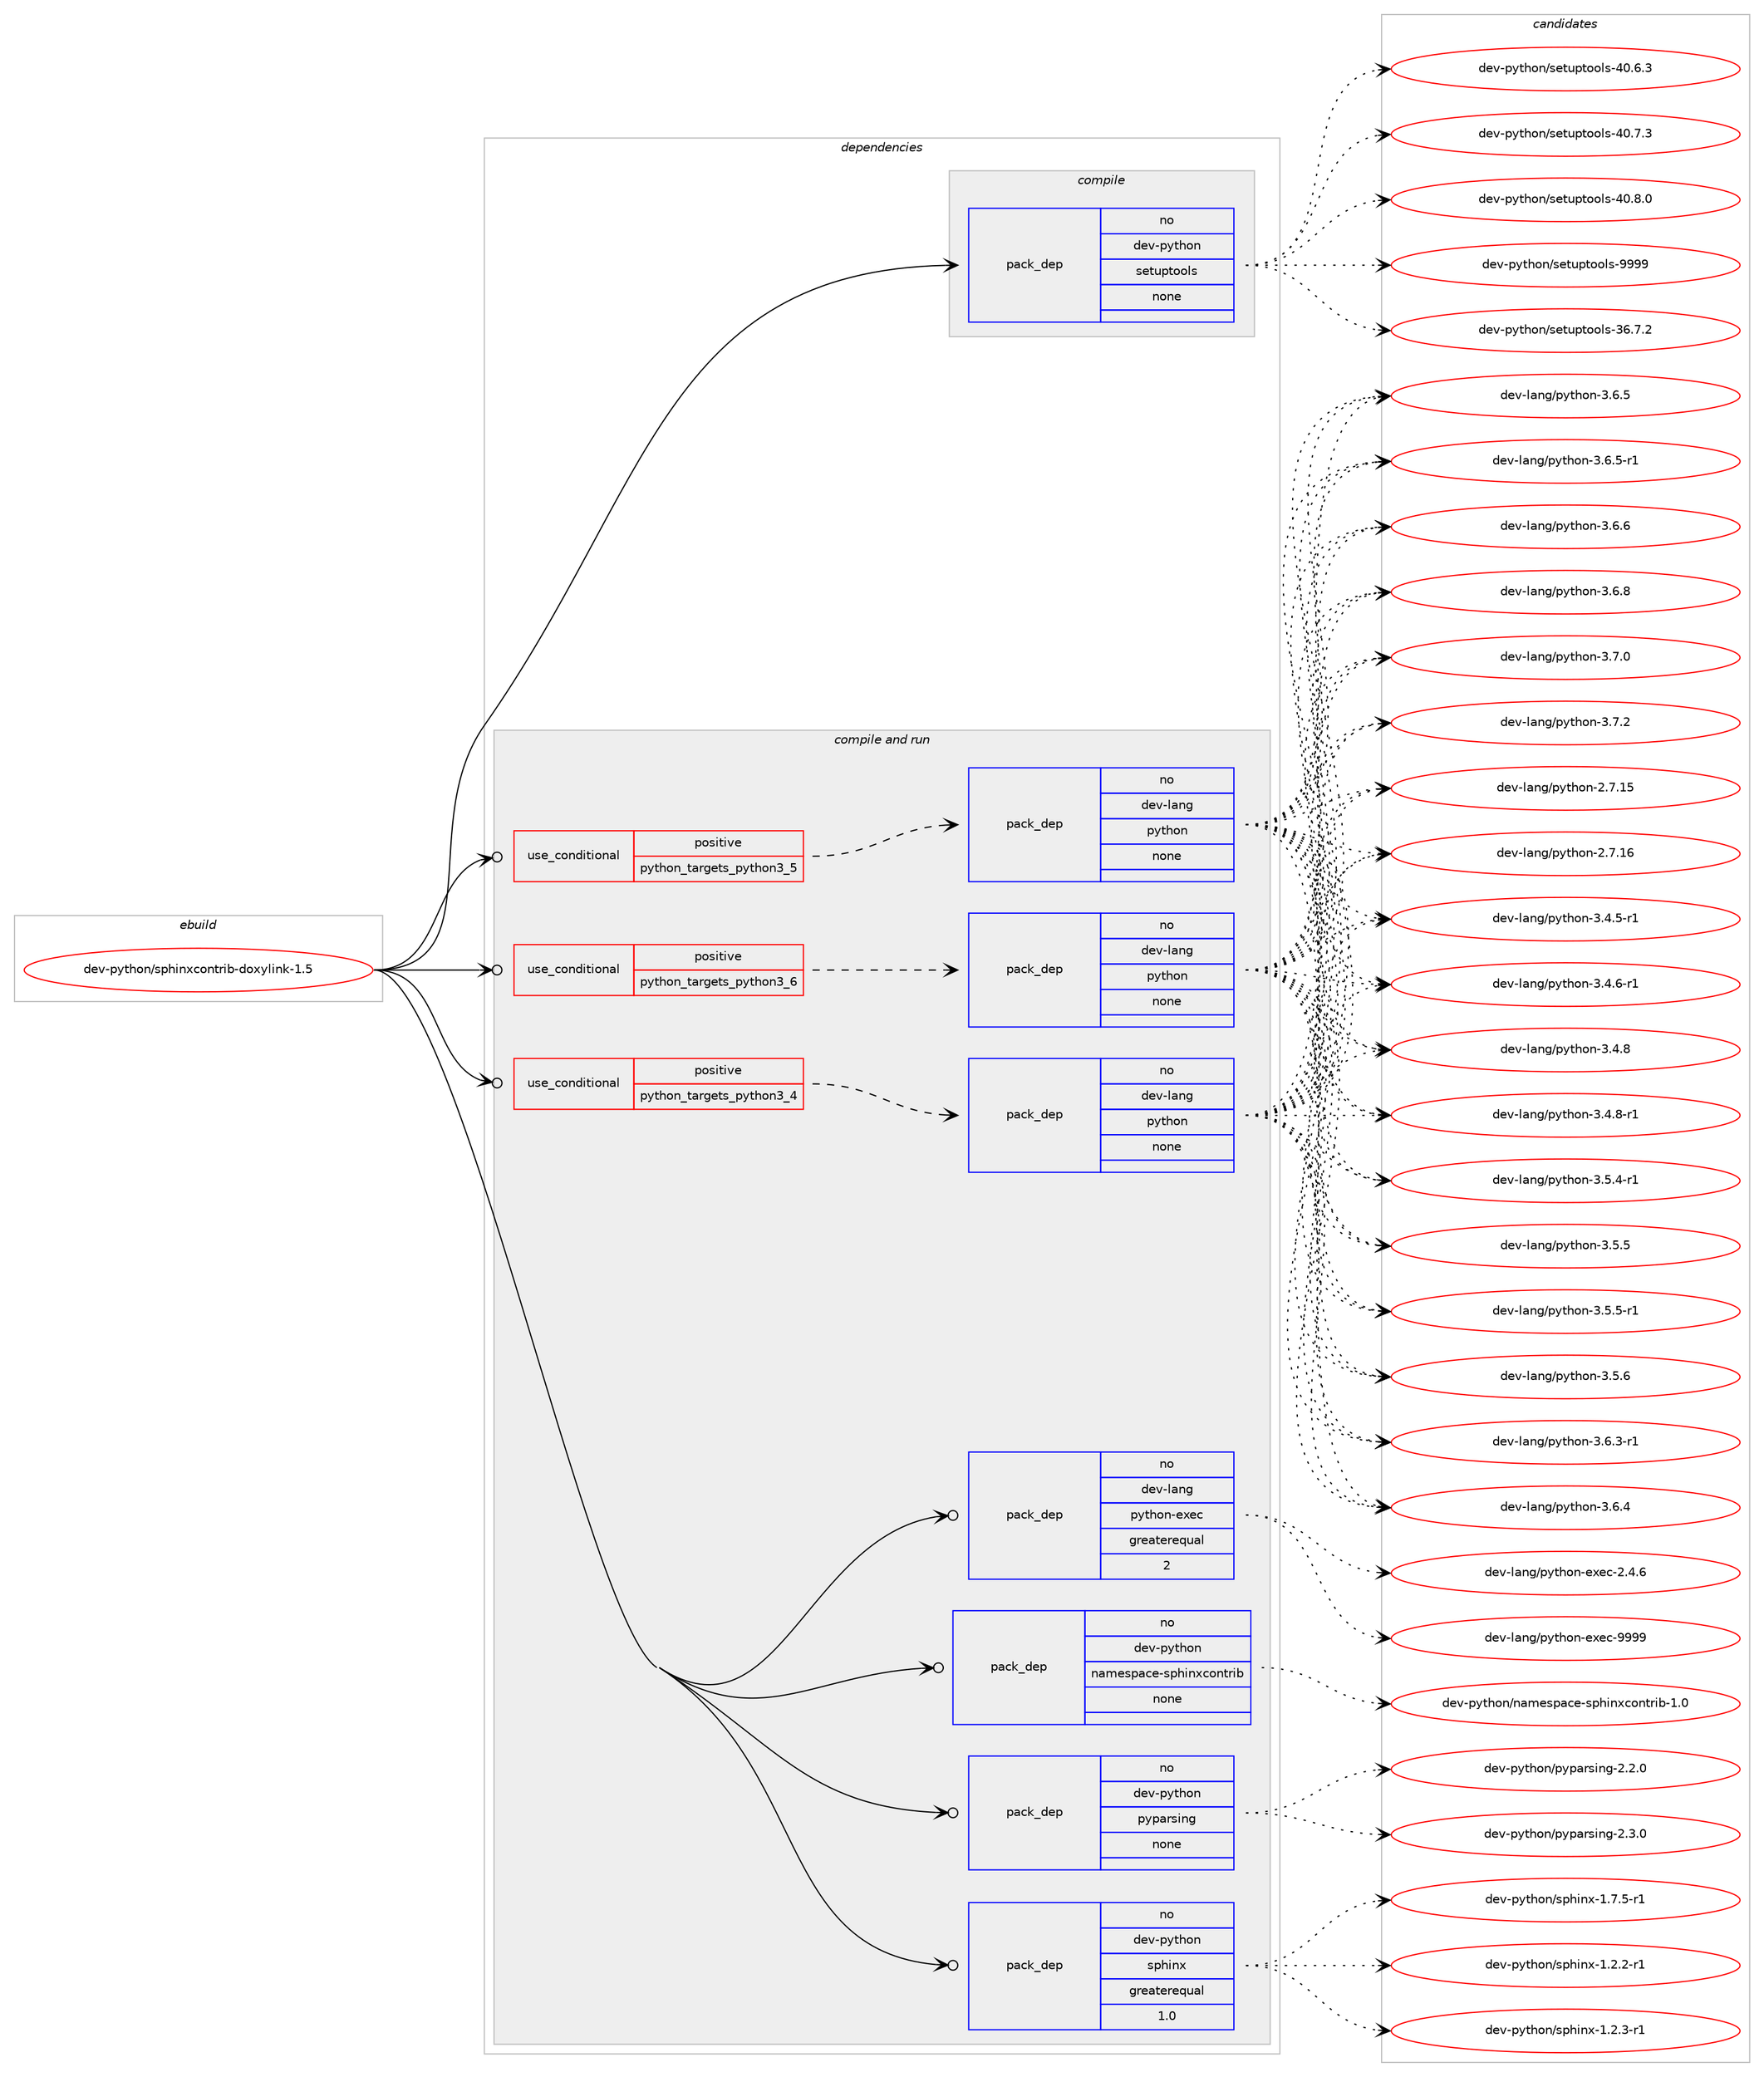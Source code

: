 digraph prolog {

# *************
# Graph options
# *************

newrank=true;
concentrate=true;
compound=true;
graph [rankdir=LR,fontname=Helvetica,fontsize=10,ranksep=1.5];#, ranksep=2.5, nodesep=0.2];
edge  [arrowhead=vee];
node  [fontname=Helvetica,fontsize=10];

# **********
# The ebuild
# **********

subgraph cluster_leftcol {
color=gray;
rank=same;
label=<<i>ebuild</i>>;
id [label="dev-python/sphinxcontrib-doxylink-1.5", color=red, width=4, href="../dev-python/sphinxcontrib-doxylink-1.5.svg"];
}

# ****************
# The dependencies
# ****************

subgraph cluster_midcol {
color=gray;
label=<<i>dependencies</i>>;
subgraph cluster_compile {
fillcolor="#eeeeee";
style=filled;
label=<<i>compile</i>>;
subgraph pack1033869 {
dependency1442200 [label=<<TABLE BORDER="0" CELLBORDER="1" CELLSPACING="0" CELLPADDING="4" WIDTH="220"><TR><TD ROWSPAN="6" CELLPADDING="30">pack_dep</TD></TR><TR><TD WIDTH="110">no</TD></TR><TR><TD>dev-python</TD></TR><TR><TD>setuptools</TD></TR><TR><TD>none</TD></TR><TR><TD></TD></TR></TABLE>>, shape=none, color=blue];
}
id:e -> dependency1442200:w [weight=20,style="solid",arrowhead="vee"];
}
subgraph cluster_compileandrun {
fillcolor="#eeeeee";
style=filled;
label=<<i>compile and run</i>>;
subgraph cond384969 {
dependency1442201 [label=<<TABLE BORDER="0" CELLBORDER="1" CELLSPACING="0" CELLPADDING="4"><TR><TD ROWSPAN="3" CELLPADDING="10">use_conditional</TD></TR><TR><TD>positive</TD></TR><TR><TD>python_targets_python3_4</TD></TR></TABLE>>, shape=none, color=red];
subgraph pack1033870 {
dependency1442202 [label=<<TABLE BORDER="0" CELLBORDER="1" CELLSPACING="0" CELLPADDING="4" WIDTH="220"><TR><TD ROWSPAN="6" CELLPADDING="30">pack_dep</TD></TR><TR><TD WIDTH="110">no</TD></TR><TR><TD>dev-lang</TD></TR><TR><TD>python</TD></TR><TR><TD>none</TD></TR><TR><TD></TD></TR></TABLE>>, shape=none, color=blue];
}
dependency1442201:e -> dependency1442202:w [weight=20,style="dashed",arrowhead="vee"];
}
id:e -> dependency1442201:w [weight=20,style="solid",arrowhead="odotvee"];
subgraph cond384970 {
dependency1442203 [label=<<TABLE BORDER="0" CELLBORDER="1" CELLSPACING="0" CELLPADDING="4"><TR><TD ROWSPAN="3" CELLPADDING="10">use_conditional</TD></TR><TR><TD>positive</TD></TR><TR><TD>python_targets_python3_5</TD></TR></TABLE>>, shape=none, color=red];
subgraph pack1033871 {
dependency1442204 [label=<<TABLE BORDER="0" CELLBORDER="1" CELLSPACING="0" CELLPADDING="4" WIDTH="220"><TR><TD ROWSPAN="6" CELLPADDING="30">pack_dep</TD></TR><TR><TD WIDTH="110">no</TD></TR><TR><TD>dev-lang</TD></TR><TR><TD>python</TD></TR><TR><TD>none</TD></TR><TR><TD></TD></TR></TABLE>>, shape=none, color=blue];
}
dependency1442203:e -> dependency1442204:w [weight=20,style="dashed",arrowhead="vee"];
}
id:e -> dependency1442203:w [weight=20,style="solid",arrowhead="odotvee"];
subgraph cond384971 {
dependency1442205 [label=<<TABLE BORDER="0" CELLBORDER="1" CELLSPACING="0" CELLPADDING="4"><TR><TD ROWSPAN="3" CELLPADDING="10">use_conditional</TD></TR><TR><TD>positive</TD></TR><TR><TD>python_targets_python3_6</TD></TR></TABLE>>, shape=none, color=red];
subgraph pack1033872 {
dependency1442206 [label=<<TABLE BORDER="0" CELLBORDER="1" CELLSPACING="0" CELLPADDING="4" WIDTH="220"><TR><TD ROWSPAN="6" CELLPADDING="30">pack_dep</TD></TR><TR><TD WIDTH="110">no</TD></TR><TR><TD>dev-lang</TD></TR><TR><TD>python</TD></TR><TR><TD>none</TD></TR><TR><TD></TD></TR></TABLE>>, shape=none, color=blue];
}
dependency1442205:e -> dependency1442206:w [weight=20,style="dashed",arrowhead="vee"];
}
id:e -> dependency1442205:w [weight=20,style="solid",arrowhead="odotvee"];
subgraph pack1033873 {
dependency1442207 [label=<<TABLE BORDER="0" CELLBORDER="1" CELLSPACING="0" CELLPADDING="4" WIDTH="220"><TR><TD ROWSPAN="6" CELLPADDING="30">pack_dep</TD></TR><TR><TD WIDTH="110">no</TD></TR><TR><TD>dev-lang</TD></TR><TR><TD>python-exec</TD></TR><TR><TD>greaterequal</TD></TR><TR><TD>2</TD></TR></TABLE>>, shape=none, color=blue];
}
id:e -> dependency1442207:w [weight=20,style="solid",arrowhead="odotvee"];
subgraph pack1033874 {
dependency1442208 [label=<<TABLE BORDER="0" CELLBORDER="1" CELLSPACING="0" CELLPADDING="4" WIDTH="220"><TR><TD ROWSPAN="6" CELLPADDING="30">pack_dep</TD></TR><TR><TD WIDTH="110">no</TD></TR><TR><TD>dev-python</TD></TR><TR><TD>namespace-sphinxcontrib</TD></TR><TR><TD>none</TD></TR><TR><TD></TD></TR></TABLE>>, shape=none, color=blue];
}
id:e -> dependency1442208:w [weight=20,style="solid",arrowhead="odotvee"];
subgraph pack1033875 {
dependency1442209 [label=<<TABLE BORDER="0" CELLBORDER="1" CELLSPACING="0" CELLPADDING="4" WIDTH="220"><TR><TD ROWSPAN="6" CELLPADDING="30">pack_dep</TD></TR><TR><TD WIDTH="110">no</TD></TR><TR><TD>dev-python</TD></TR><TR><TD>pyparsing</TD></TR><TR><TD>none</TD></TR><TR><TD></TD></TR></TABLE>>, shape=none, color=blue];
}
id:e -> dependency1442209:w [weight=20,style="solid",arrowhead="odotvee"];
subgraph pack1033876 {
dependency1442210 [label=<<TABLE BORDER="0" CELLBORDER="1" CELLSPACING="0" CELLPADDING="4" WIDTH="220"><TR><TD ROWSPAN="6" CELLPADDING="30">pack_dep</TD></TR><TR><TD WIDTH="110">no</TD></TR><TR><TD>dev-python</TD></TR><TR><TD>sphinx</TD></TR><TR><TD>greaterequal</TD></TR><TR><TD>1.0</TD></TR></TABLE>>, shape=none, color=blue];
}
id:e -> dependency1442210:w [weight=20,style="solid",arrowhead="odotvee"];
}
subgraph cluster_run {
fillcolor="#eeeeee";
style=filled;
label=<<i>run</i>>;
}
}

# **************
# The candidates
# **************

subgraph cluster_choices {
rank=same;
color=gray;
label=<<i>candidates</i>>;

subgraph choice1033869 {
color=black;
nodesep=1;
choice100101118451121211161041111104711510111611711211611111110811545515446554650 [label="dev-python/setuptools-36.7.2", color=red, width=4,href="../dev-python/setuptools-36.7.2.svg"];
choice100101118451121211161041111104711510111611711211611111110811545524846544651 [label="dev-python/setuptools-40.6.3", color=red, width=4,href="../dev-python/setuptools-40.6.3.svg"];
choice100101118451121211161041111104711510111611711211611111110811545524846554651 [label="dev-python/setuptools-40.7.3", color=red, width=4,href="../dev-python/setuptools-40.7.3.svg"];
choice100101118451121211161041111104711510111611711211611111110811545524846564648 [label="dev-python/setuptools-40.8.0", color=red, width=4,href="../dev-python/setuptools-40.8.0.svg"];
choice10010111845112121116104111110471151011161171121161111111081154557575757 [label="dev-python/setuptools-9999", color=red, width=4,href="../dev-python/setuptools-9999.svg"];
dependency1442200:e -> choice100101118451121211161041111104711510111611711211611111110811545515446554650:w [style=dotted,weight="100"];
dependency1442200:e -> choice100101118451121211161041111104711510111611711211611111110811545524846544651:w [style=dotted,weight="100"];
dependency1442200:e -> choice100101118451121211161041111104711510111611711211611111110811545524846554651:w [style=dotted,weight="100"];
dependency1442200:e -> choice100101118451121211161041111104711510111611711211611111110811545524846564648:w [style=dotted,weight="100"];
dependency1442200:e -> choice10010111845112121116104111110471151011161171121161111111081154557575757:w [style=dotted,weight="100"];
}
subgraph choice1033870 {
color=black;
nodesep=1;
choice10010111845108971101034711212111610411111045504655464953 [label="dev-lang/python-2.7.15", color=red, width=4,href="../dev-lang/python-2.7.15.svg"];
choice10010111845108971101034711212111610411111045504655464954 [label="dev-lang/python-2.7.16", color=red, width=4,href="../dev-lang/python-2.7.16.svg"];
choice1001011184510897110103471121211161041111104551465246534511449 [label="dev-lang/python-3.4.5-r1", color=red, width=4,href="../dev-lang/python-3.4.5-r1.svg"];
choice1001011184510897110103471121211161041111104551465246544511449 [label="dev-lang/python-3.4.6-r1", color=red, width=4,href="../dev-lang/python-3.4.6-r1.svg"];
choice100101118451089711010347112121116104111110455146524656 [label="dev-lang/python-3.4.8", color=red, width=4,href="../dev-lang/python-3.4.8.svg"];
choice1001011184510897110103471121211161041111104551465246564511449 [label="dev-lang/python-3.4.8-r1", color=red, width=4,href="../dev-lang/python-3.4.8-r1.svg"];
choice1001011184510897110103471121211161041111104551465346524511449 [label="dev-lang/python-3.5.4-r1", color=red, width=4,href="../dev-lang/python-3.5.4-r1.svg"];
choice100101118451089711010347112121116104111110455146534653 [label="dev-lang/python-3.5.5", color=red, width=4,href="../dev-lang/python-3.5.5.svg"];
choice1001011184510897110103471121211161041111104551465346534511449 [label="dev-lang/python-3.5.5-r1", color=red, width=4,href="../dev-lang/python-3.5.5-r1.svg"];
choice100101118451089711010347112121116104111110455146534654 [label="dev-lang/python-3.5.6", color=red, width=4,href="../dev-lang/python-3.5.6.svg"];
choice1001011184510897110103471121211161041111104551465446514511449 [label="dev-lang/python-3.6.3-r1", color=red, width=4,href="../dev-lang/python-3.6.3-r1.svg"];
choice100101118451089711010347112121116104111110455146544652 [label="dev-lang/python-3.6.4", color=red, width=4,href="../dev-lang/python-3.6.4.svg"];
choice100101118451089711010347112121116104111110455146544653 [label="dev-lang/python-3.6.5", color=red, width=4,href="../dev-lang/python-3.6.5.svg"];
choice1001011184510897110103471121211161041111104551465446534511449 [label="dev-lang/python-3.6.5-r1", color=red, width=4,href="../dev-lang/python-3.6.5-r1.svg"];
choice100101118451089711010347112121116104111110455146544654 [label="dev-lang/python-3.6.6", color=red, width=4,href="../dev-lang/python-3.6.6.svg"];
choice100101118451089711010347112121116104111110455146544656 [label="dev-lang/python-3.6.8", color=red, width=4,href="../dev-lang/python-3.6.8.svg"];
choice100101118451089711010347112121116104111110455146554648 [label="dev-lang/python-3.7.0", color=red, width=4,href="../dev-lang/python-3.7.0.svg"];
choice100101118451089711010347112121116104111110455146554650 [label="dev-lang/python-3.7.2", color=red, width=4,href="../dev-lang/python-3.7.2.svg"];
dependency1442202:e -> choice10010111845108971101034711212111610411111045504655464953:w [style=dotted,weight="100"];
dependency1442202:e -> choice10010111845108971101034711212111610411111045504655464954:w [style=dotted,weight="100"];
dependency1442202:e -> choice1001011184510897110103471121211161041111104551465246534511449:w [style=dotted,weight="100"];
dependency1442202:e -> choice1001011184510897110103471121211161041111104551465246544511449:w [style=dotted,weight="100"];
dependency1442202:e -> choice100101118451089711010347112121116104111110455146524656:w [style=dotted,weight="100"];
dependency1442202:e -> choice1001011184510897110103471121211161041111104551465246564511449:w [style=dotted,weight="100"];
dependency1442202:e -> choice1001011184510897110103471121211161041111104551465346524511449:w [style=dotted,weight="100"];
dependency1442202:e -> choice100101118451089711010347112121116104111110455146534653:w [style=dotted,weight="100"];
dependency1442202:e -> choice1001011184510897110103471121211161041111104551465346534511449:w [style=dotted,weight="100"];
dependency1442202:e -> choice100101118451089711010347112121116104111110455146534654:w [style=dotted,weight="100"];
dependency1442202:e -> choice1001011184510897110103471121211161041111104551465446514511449:w [style=dotted,weight="100"];
dependency1442202:e -> choice100101118451089711010347112121116104111110455146544652:w [style=dotted,weight="100"];
dependency1442202:e -> choice100101118451089711010347112121116104111110455146544653:w [style=dotted,weight="100"];
dependency1442202:e -> choice1001011184510897110103471121211161041111104551465446534511449:w [style=dotted,weight="100"];
dependency1442202:e -> choice100101118451089711010347112121116104111110455146544654:w [style=dotted,weight="100"];
dependency1442202:e -> choice100101118451089711010347112121116104111110455146544656:w [style=dotted,weight="100"];
dependency1442202:e -> choice100101118451089711010347112121116104111110455146554648:w [style=dotted,weight="100"];
dependency1442202:e -> choice100101118451089711010347112121116104111110455146554650:w [style=dotted,weight="100"];
}
subgraph choice1033871 {
color=black;
nodesep=1;
choice10010111845108971101034711212111610411111045504655464953 [label="dev-lang/python-2.7.15", color=red, width=4,href="../dev-lang/python-2.7.15.svg"];
choice10010111845108971101034711212111610411111045504655464954 [label="dev-lang/python-2.7.16", color=red, width=4,href="../dev-lang/python-2.7.16.svg"];
choice1001011184510897110103471121211161041111104551465246534511449 [label="dev-lang/python-3.4.5-r1", color=red, width=4,href="../dev-lang/python-3.4.5-r1.svg"];
choice1001011184510897110103471121211161041111104551465246544511449 [label="dev-lang/python-3.4.6-r1", color=red, width=4,href="../dev-lang/python-3.4.6-r1.svg"];
choice100101118451089711010347112121116104111110455146524656 [label="dev-lang/python-3.4.8", color=red, width=4,href="../dev-lang/python-3.4.8.svg"];
choice1001011184510897110103471121211161041111104551465246564511449 [label="dev-lang/python-3.4.8-r1", color=red, width=4,href="../dev-lang/python-3.4.8-r1.svg"];
choice1001011184510897110103471121211161041111104551465346524511449 [label="dev-lang/python-3.5.4-r1", color=red, width=4,href="../dev-lang/python-3.5.4-r1.svg"];
choice100101118451089711010347112121116104111110455146534653 [label="dev-lang/python-3.5.5", color=red, width=4,href="../dev-lang/python-3.5.5.svg"];
choice1001011184510897110103471121211161041111104551465346534511449 [label="dev-lang/python-3.5.5-r1", color=red, width=4,href="../dev-lang/python-3.5.5-r1.svg"];
choice100101118451089711010347112121116104111110455146534654 [label="dev-lang/python-3.5.6", color=red, width=4,href="../dev-lang/python-3.5.6.svg"];
choice1001011184510897110103471121211161041111104551465446514511449 [label="dev-lang/python-3.6.3-r1", color=red, width=4,href="../dev-lang/python-3.6.3-r1.svg"];
choice100101118451089711010347112121116104111110455146544652 [label="dev-lang/python-3.6.4", color=red, width=4,href="../dev-lang/python-3.6.4.svg"];
choice100101118451089711010347112121116104111110455146544653 [label="dev-lang/python-3.6.5", color=red, width=4,href="../dev-lang/python-3.6.5.svg"];
choice1001011184510897110103471121211161041111104551465446534511449 [label="dev-lang/python-3.6.5-r1", color=red, width=4,href="../dev-lang/python-3.6.5-r1.svg"];
choice100101118451089711010347112121116104111110455146544654 [label="dev-lang/python-3.6.6", color=red, width=4,href="../dev-lang/python-3.6.6.svg"];
choice100101118451089711010347112121116104111110455146544656 [label="dev-lang/python-3.6.8", color=red, width=4,href="../dev-lang/python-3.6.8.svg"];
choice100101118451089711010347112121116104111110455146554648 [label="dev-lang/python-3.7.0", color=red, width=4,href="../dev-lang/python-3.7.0.svg"];
choice100101118451089711010347112121116104111110455146554650 [label="dev-lang/python-3.7.2", color=red, width=4,href="../dev-lang/python-3.7.2.svg"];
dependency1442204:e -> choice10010111845108971101034711212111610411111045504655464953:w [style=dotted,weight="100"];
dependency1442204:e -> choice10010111845108971101034711212111610411111045504655464954:w [style=dotted,weight="100"];
dependency1442204:e -> choice1001011184510897110103471121211161041111104551465246534511449:w [style=dotted,weight="100"];
dependency1442204:e -> choice1001011184510897110103471121211161041111104551465246544511449:w [style=dotted,weight="100"];
dependency1442204:e -> choice100101118451089711010347112121116104111110455146524656:w [style=dotted,weight="100"];
dependency1442204:e -> choice1001011184510897110103471121211161041111104551465246564511449:w [style=dotted,weight="100"];
dependency1442204:e -> choice1001011184510897110103471121211161041111104551465346524511449:w [style=dotted,weight="100"];
dependency1442204:e -> choice100101118451089711010347112121116104111110455146534653:w [style=dotted,weight="100"];
dependency1442204:e -> choice1001011184510897110103471121211161041111104551465346534511449:w [style=dotted,weight="100"];
dependency1442204:e -> choice100101118451089711010347112121116104111110455146534654:w [style=dotted,weight="100"];
dependency1442204:e -> choice1001011184510897110103471121211161041111104551465446514511449:w [style=dotted,weight="100"];
dependency1442204:e -> choice100101118451089711010347112121116104111110455146544652:w [style=dotted,weight="100"];
dependency1442204:e -> choice100101118451089711010347112121116104111110455146544653:w [style=dotted,weight="100"];
dependency1442204:e -> choice1001011184510897110103471121211161041111104551465446534511449:w [style=dotted,weight="100"];
dependency1442204:e -> choice100101118451089711010347112121116104111110455146544654:w [style=dotted,weight="100"];
dependency1442204:e -> choice100101118451089711010347112121116104111110455146544656:w [style=dotted,weight="100"];
dependency1442204:e -> choice100101118451089711010347112121116104111110455146554648:w [style=dotted,weight="100"];
dependency1442204:e -> choice100101118451089711010347112121116104111110455146554650:w [style=dotted,weight="100"];
}
subgraph choice1033872 {
color=black;
nodesep=1;
choice10010111845108971101034711212111610411111045504655464953 [label="dev-lang/python-2.7.15", color=red, width=4,href="../dev-lang/python-2.7.15.svg"];
choice10010111845108971101034711212111610411111045504655464954 [label="dev-lang/python-2.7.16", color=red, width=4,href="../dev-lang/python-2.7.16.svg"];
choice1001011184510897110103471121211161041111104551465246534511449 [label="dev-lang/python-3.4.5-r1", color=red, width=4,href="../dev-lang/python-3.4.5-r1.svg"];
choice1001011184510897110103471121211161041111104551465246544511449 [label="dev-lang/python-3.4.6-r1", color=red, width=4,href="../dev-lang/python-3.4.6-r1.svg"];
choice100101118451089711010347112121116104111110455146524656 [label="dev-lang/python-3.4.8", color=red, width=4,href="../dev-lang/python-3.4.8.svg"];
choice1001011184510897110103471121211161041111104551465246564511449 [label="dev-lang/python-3.4.8-r1", color=red, width=4,href="../dev-lang/python-3.4.8-r1.svg"];
choice1001011184510897110103471121211161041111104551465346524511449 [label="dev-lang/python-3.5.4-r1", color=red, width=4,href="../dev-lang/python-3.5.4-r1.svg"];
choice100101118451089711010347112121116104111110455146534653 [label="dev-lang/python-3.5.5", color=red, width=4,href="../dev-lang/python-3.5.5.svg"];
choice1001011184510897110103471121211161041111104551465346534511449 [label="dev-lang/python-3.5.5-r1", color=red, width=4,href="../dev-lang/python-3.5.5-r1.svg"];
choice100101118451089711010347112121116104111110455146534654 [label="dev-lang/python-3.5.6", color=red, width=4,href="../dev-lang/python-3.5.6.svg"];
choice1001011184510897110103471121211161041111104551465446514511449 [label="dev-lang/python-3.6.3-r1", color=red, width=4,href="../dev-lang/python-3.6.3-r1.svg"];
choice100101118451089711010347112121116104111110455146544652 [label="dev-lang/python-3.6.4", color=red, width=4,href="../dev-lang/python-3.6.4.svg"];
choice100101118451089711010347112121116104111110455146544653 [label="dev-lang/python-3.6.5", color=red, width=4,href="../dev-lang/python-3.6.5.svg"];
choice1001011184510897110103471121211161041111104551465446534511449 [label="dev-lang/python-3.6.5-r1", color=red, width=4,href="../dev-lang/python-3.6.5-r1.svg"];
choice100101118451089711010347112121116104111110455146544654 [label="dev-lang/python-3.6.6", color=red, width=4,href="../dev-lang/python-3.6.6.svg"];
choice100101118451089711010347112121116104111110455146544656 [label="dev-lang/python-3.6.8", color=red, width=4,href="../dev-lang/python-3.6.8.svg"];
choice100101118451089711010347112121116104111110455146554648 [label="dev-lang/python-3.7.0", color=red, width=4,href="../dev-lang/python-3.7.0.svg"];
choice100101118451089711010347112121116104111110455146554650 [label="dev-lang/python-3.7.2", color=red, width=4,href="../dev-lang/python-3.7.2.svg"];
dependency1442206:e -> choice10010111845108971101034711212111610411111045504655464953:w [style=dotted,weight="100"];
dependency1442206:e -> choice10010111845108971101034711212111610411111045504655464954:w [style=dotted,weight="100"];
dependency1442206:e -> choice1001011184510897110103471121211161041111104551465246534511449:w [style=dotted,weight="100"];
dependency1442206:e -> choice1001011184510897110103471121211161041111104551465246544511449:w [style=dotted,weight="100"];
dependency1442206:e -> choice100101118451089711010347112121116104111110455146524656:w [style=dotted,weight="100"];
dependency1442206:e -> choice1001011184510897110103471121211161041111104551465246564511449:w [style=dotted,weight="100"];
dependency1442206:e -> choice1001011184510897110103471121211161041111104551465346524511449:w [style=dotted,weight="100"];
dependency1442206:e -> choice100101118451089711010347112121116104111110455146534653:w [style=dotted,weight="100"];
dependency1442206:e -> choice1001011184510897110103471121211161041111104551465346534511449:w [style=dotted,weight="100"];
dependency1442206:e -> choice100101118451089711010347112121116104111110455146534654:w [style=dotted,weight="100"];
dependency1442206:e -> choice1001011184510897110103471121211161041111104551465446514511449:w [style=dotted,weight="100"];
dependency1442206:e -> choice100101118451089711010347112121116104111110455146544652:w [style=dotted,weight="100"];
dependency1442206:e -> choice100101118451089711010347112121116104111110455146544653:w [style=dotted,weight="100"];
dependency1442206:e -> choice1001011184510897110103471121211161041111104551465446534511449:w [style=dotted,weight="100"];
dependency1442206:e -> choice100101118451089711010347112121116104111110455146544654:w [style=dotted,weight="100"];
dependency1442206:e -> choice100101118451089711010347112121116104111110455146544656:w [style=dotted,weight="100"];
dependency1442206:e -> choice100101118451089711010347112121116104111110455146554648:w [style=dotted,weight="100"];
dependency1442206:e -> choice100101118451089711010347112121116104111110455146554650:w [style=dotted,weight="100"];
}
subgraph choice1033873 {
color=black;
nodesep=1;
choice1001011184510897110103471121211161041111104510112010199455046524654 [label="dev-lang/python-exec-2.4.6", color=red, width=4,href="../dev-lang/python-exec-2.4.6.svg"];
choice10010111845108971101034711212111610411111045101120101994557575757 [label="dev-lang/python-exec-9999", color=red, width=4,href="../dev-lang/python-exec-9999.svg"];
dependency1442207:e -> choice1001011184510897110103471121211161041111104510112010199455046524654:w [style=dotted,weight="100"];
dependency1442207:e -> choice10010111845108971101034711212111610411111045101120101994557575757:w [style=dotted,weight="100"];
}
subgraph choice1033874 {
color=black;
nodesep=1;
choice100101118451121211161041111104711097109101115112979910145115112104105110120991111101161141059845494648 [label="dev-python/namespace-sphinxcontrib-1.0", color=red, width=4,href="../dev-python/namespace-sphinxcontrib-1.0.svg"];
dependency1442208:e -> choice100101118451121211161041111104711097109101115112979910145115112104105110120991111101161141059845494648:w [style=dotted,weight="100"];
}
subgraph choice1033875 {
color=black;
nodesep=1;
choice100101118451121211161041111104711212111297114115105110103455046504648 [label="dev-python/pyparsing-2.2.0", color=red, width=4,href="../dev-python/pyparsing-2.2.0.svg"];
choice100101118451121211161041111104711212111297114115105110103455046514648 [label="dev-python/pyparsing-2.3.0", color=red, width=4,href="../dev-python/pyparsing-2.3.0.svg"];
dependency1442209:e -> choice100101118451121211161041111104711212111297114115105110103455046504648:w [style=dotted,weight="100"];
dependency1442209:e -> choice100101118451121211161041111104711212111297114115105110103455046514648:w [style=dotted,weight="100"];
}
subgraph choice1033876 {
color=black;
nodesep=1;
choice10010111845112121116104111110471151121041051101204549465046504511449 [label="dev-python/sphinx-1.2.2-r1", color=red, width=4,href="../dev-python/sphinx-1.2.2-r1.svg"];
choice10010111845112121116104111110471151121041051101204549465046514511449 [label="dev-python/sphinx-1.2.3-r1", color=red, width=4,href="../dev-python/sphinx-1.2.3-r1.svg"];
choice10010111845112121116104111110471151121041051101204549465546534511449 [label="dev-python/sphinx-1.7.5-r1", color=red, width=4,href="../dev-python/sphinx-1.7.5-r1.svg"];
dependency1442210:e -> choice10010111845112121116104111110471151121041051101204549465046504511449:w [style=dotted,weight="100"];
dependency1442210:e -> choice10010111845112121116104111110471151121041051101204549465046514511449:w [style=dotted,weight="100"];
dependency1442210:e -> choice10010111845112121116104111110471151121041051101204549465546534511449:w [style=dotted,weight="100"];
}
}

}
